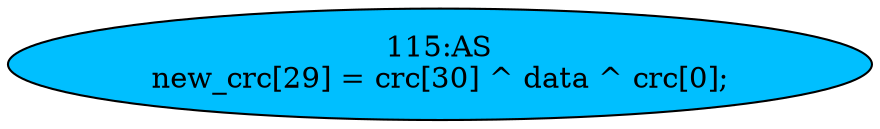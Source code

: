 strict digraph "" {
	node [label="\N"];
	"115:AS"	 [ast="<pyverilog.vparser.ast.Assign object at 0x7f1e45c574d0>",
		def_var="['new_crc']",
		fillcolor=deepskyblue,
		label="115:AS
new_crc[29] = crc[30] ^ data ^ crc[0];",
		statements="[]",
		style=filled,
		typ=Assign,
		use_var="['crc', 'data', 'crc']"];
}
